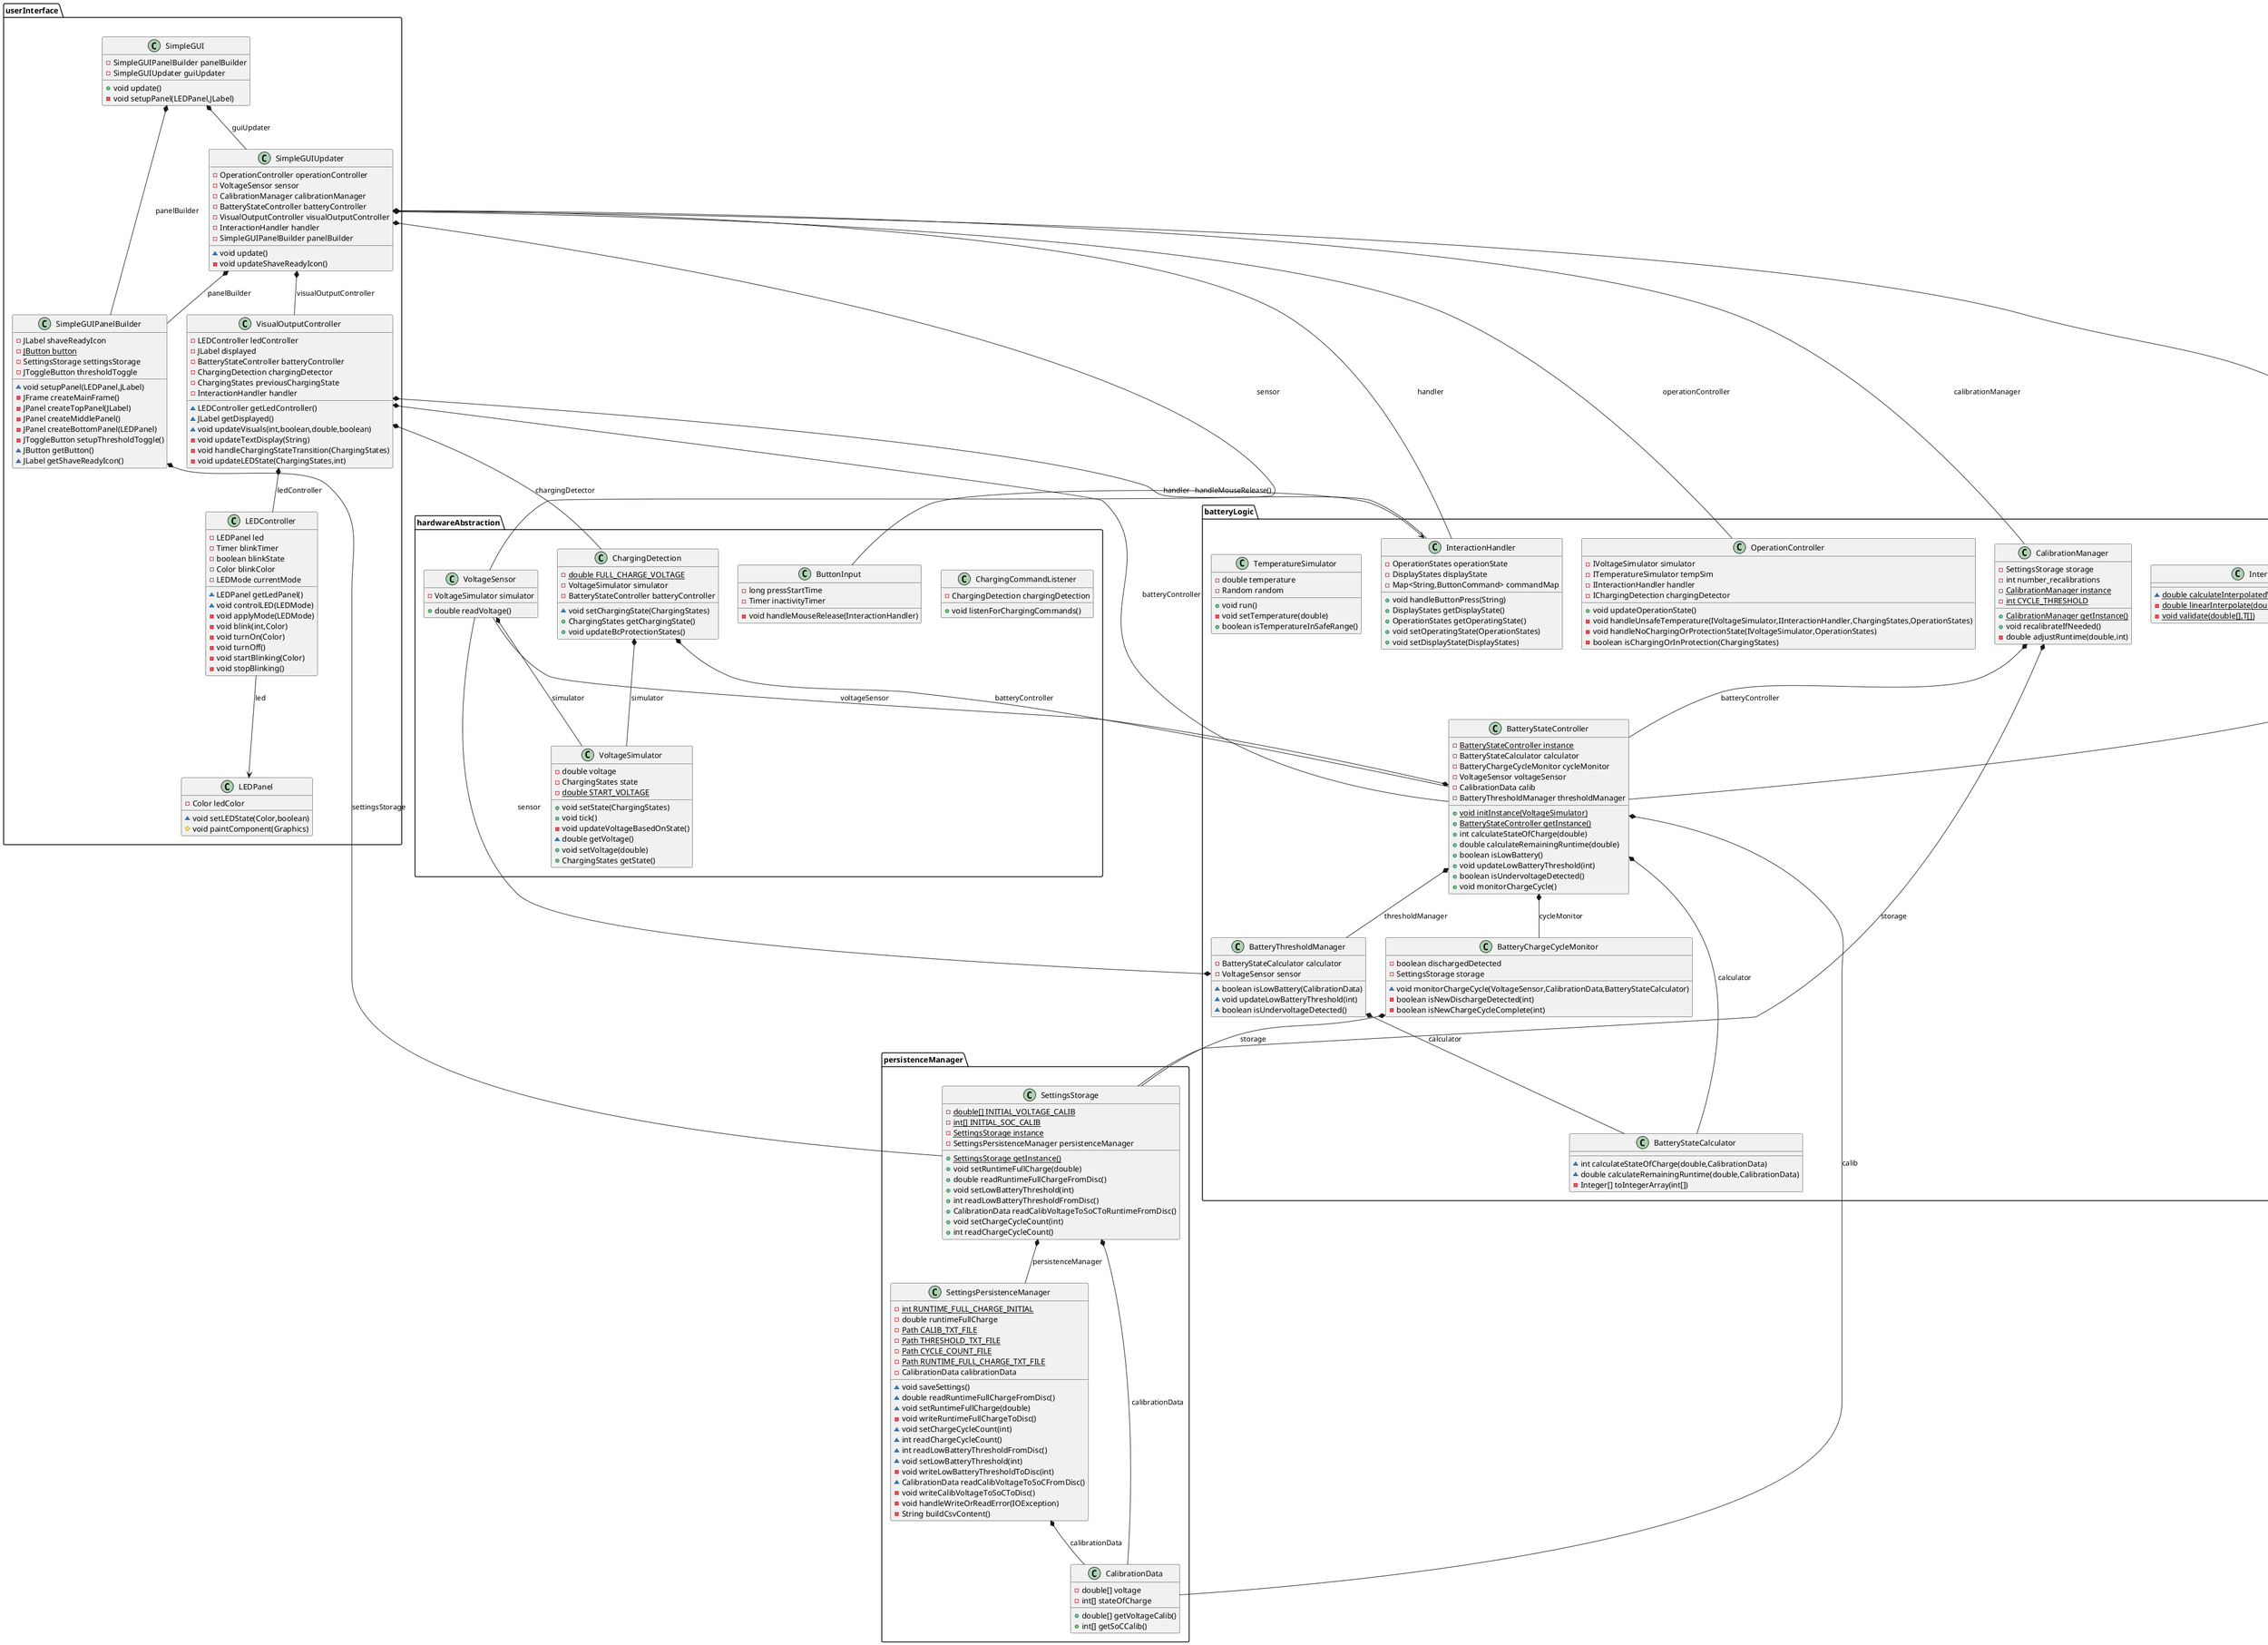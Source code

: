 @startuml
class batteryLogic.InterpolationUtils {
~ {static} double calculateInterpolatedValue(double,double[],T[])
- {static} double linearInterpolate(double,double,double,double,double)
- {static} void validate(double[],T[])
}

class persistenceManager.SettingsStorage {
- {static} double[] INITIAL_VOLTAGE_CALIB
- {static} int[] INITIAL_SOC_CALIB
- {static} SettingsStorage instance
- SettingsPersistenceManager persistenceManager
+ {static} SettingsStorage getInstance()
+ void setRuntimeFullCharge(double)
+ double readRuntimeFullChargeFromDisc()
+ void setLowBatteryThreshold(int)
+ int readLowBatteryThresholdFromDisc()
+ CalibrationData readCalibVoltageToSoCToRuntimeFromDisc()
+ void setChargeCycleCount(int)
+ int readChargeCycleCount()
}


class batteryLogic.OperationController {
- IVoltageSimulator simulator
- ITemperatureSimulator tempSim
- IInteractionHandler handler
- IChargingDetection chargingDetector
+ void updateOperationState()
- void handleUnsafeTemperature(IVoltageSimulator,IInteractionHandler,ChargingStates,OperationStates)
- void handleNoChargingOrProtectionState(IVoltageSimulator,OperationStates)
- boolean isChargingOrInProtection(ChargingStates)
}


class hardwareAbstraction.ChargingCommandListener {
- ChargingDetection chargingDetection
+ void listenForChargingCommands()
}

class batteryLogic.CalibrationManager {
- SettingsStorage storage
- int number_recalibrations
- {static} CalibrationManager instance
- {static} int CYCLE_THRESHOLD
+ {static} CalibrationManager getInstance()
+ void recalibrateIfNeeded()
- double adjustRuntime(double,int)
}

class userInterface.SimpleGUIPanelBuilder {
- JLabel shaveReadyIcon
- {static} JButton button
- SettingsStorage settingsStorage
- JToggleButton thresholdToggle
~ void setupPanel(LEDPanel,JLabel)
- JFrame createMainFrame()
- JPanel createTopPanel(JLabel)
- JPanel createMiddlePanel()
- JPanel createBottomPanel(LEDPanel)
- JToggleButton setupThresholdToggle()
~ JButton getButton()
~ JLabel getShaveReadyIcon()
}


class hardwareAbstraction.VoltageSensor {
- VoltageSimulator simulator
+ double readVoltage()
}


class batteryLogic.InteractionHandler {
- OperationStates operationState
- DisplayStates displayState
- Map<String,ButtonCommand> commandMap
+ void handleButtonPress(String)
+ DisplayStates getDisplayState()
+ OperationStates getOperatingState()
+ void setOperatingState(OperationStates)
+ void setDisplayState(DisplayStates)
}


class userInterface.SimpleGUI {
- SimpleGUIPanelBuilder panelBuilder
- SimpleGUIUpdater guiUpdater
+ void update()
- void setupPanel(LEDPanel,JLabel)
}


class hardwareAbstraction.ButtonInput {
- long pressStartTime
- Timer inactivityTimer
- void handleMouseRelease(InteractionHandler)
}


class userInterface.LEDController {
- LEDPanel led
- Timer blinkTimer
- boolean blinkState
- Color blinkColor
- LEDMode currentMode
~ LEDPanel getLedPanel()
~ void controlLED(LEDMode)
- void applyMode(LEDMode)
- void blink(int,Color)
- void turnOn(Color)
- void turnOff()
- void startBlinking(Color)
- void stopBlinking()
}


class batteryLogic.TemperatureSimulator {
- double temperature
- Random random
+ void run()
- void setTemperature(double)
+ boolean isTemperatureInSafeRange()
}

class persistenceManager.SettingsPersistenceManager {
- {static} int RUNTIME_FULL_CHARGE_INITIAL
- double runtimeFullCharge
- {static} Path CALIB_TXT_FILE
- {static} Path THRESHOLD_TXT_FILE
- {static} Path CYCLE_COUNT_FILE
- {static} Path RUNTIME_FULL_CHARGE_TXT_FILE
- CalibrationData calibrationData
~ void saveSettings()
~ double readRuntimeFullChargeFromDisc()
~ void setRuntimeFullCharge(double)
- void writeRuntimeFullChargeToDisc()
~ void setChargeCycleCount(int)
~ int readChargeCycleCount()
~ int readLowBatteryThresholdFromDisc()
~ void setLowBatteryThreshold(int)
- void writeLowBatteryThresholdToDisc(int)
~ CalibrationData readCalibVoltageToSoCFromDisc()
- void writeCalibVoltageToSoCToDisc()
- void handleWriteOrReadError(IOException)
- String buildCsvContent()
}


class batteryLogic.BatteryThresholdManager {
- BatteryStateCalculator calculator
- VoltageSensor sensor
~ boolean isLowBattery(CalibrationData)
~ void updateLowBatteryThreshold(int)
~ boolean isUndervoltageDetected()
}



class userInterface.VisualOutputController {
- LEDController ledController
- JLabel displayed
- BatteryStateController batteryController
- ChargingDetection chargingDetector
- ChargingStates previousChargingState
- InteractionHandler handler
~ LEDController getLedController()
~ JLabel getDisplayed()
~ void updateVisuals(int,boolean,double,boolean)
- void updateTextDisplay(String)
- void handleChargingStateTransition(ChargingStates)
- void updateLEDState(ChargingStates,int)
}

class userInterface.LEDPanel {
- Color ledColor
~ void setLEDState(Color,boolean)
# void paintComponent(Graphics)
}


class batteryLogic.BatteryStateController {
- {static} BatteryStateController instance
- BatteryStateCalculator calculator
- BatteryChargeCycleMonitor cycleMonitor
- VoltageSensor voltageSensor
- CalibrationData calib
- BatteryThresholdManager thresholdManager
+ {static} void initInstance(VoltageSimulator)
+ {static} BatteryStateController getInstance()
+ int calculateStateOfCharge(double)
+ double calculateRemainingRuntime(double)
+ boolean isLowBattery()
+ void updateLowBatteryThreshold(int)
+ boolean isUndervoltageDetected()
+ void monitorChargeCycle()
}


class hardwareAbstraction.ChargingDetection {
- {static} double FULL_CHARGE_VOLTAGE
- VoltageSimulator simulator
- BatteryStateController batteryController
~ void setChargingState(ChargingStates)
+ ChargingStates getChargingState()
+ void updateBcProtectionStates()
}


class persistenceManager.CalibrationData {
- double[] voltage
- int[] stateOfCharge
+ double[] getVoltageCalib()
+ int[] getSoCCalib()
}

class userInterface.SimpleGUIUpdater {
- OperationController operationController
- VoltageSensor sensor
- CalibrationManager calibrationManager
- BatteryStateController batteryController
- VisualOutputController visualOutputController
- InteractionHandler handler
- SimpleGUIPanelBuilder panelBuilder
~ void update()
- void updateShaveReadyIcon()
}

class batteryLogic.BatteryChargeCycleMonitor {
- boolean dischargedDetected
- SettingsStorage storage
~ void monitorChargeCycle(VoltageSensor,CalibrationData,BatteryStateCalculator)
- boolean isNewDischargeDetected(int)
- boolean isNewChargeCycleComplete(int)
}


class batteryLogic.BatteryStateCalculator {
~ int calculateStateOfCharge(double,CalibrationData)
~ double calculateRemainingRuntime(double,CalibrationData)
- Integer[] toIntegerArray(int[])
}

class hardwareAbstraction.VoltageSimulator {
- double voltage
- ChargingStates state
- {static} double START_VOLTAGE
+ void setState(ChargingStates)
+ void tick()
- void updateVoltageBasedOnState()
~ double getVoltage()
+ void setVoltage(double)
+ ChargingStates getState()
}



userInterface.SimpleGUI *-- userInterface.SimpleGUIPanelBuilder : panelBuilder
userInterface.SimpleGUI *-- userInterface.SimpleGUIUpdater : guiUpdater
userInterface.SimpleGUIUpdater *-- batteryLogic.OperationController : operationController
userInterface.SimpleGUIUpdater *-- hardwareAbstraction.VoltageSensor : sensor
userInterface.SimpleGUIUpdater *-- batteryLogic.CalibrationManager : calibrationManager
userInterface.SimpleGUIUpdater *-- batteryLogic.BatteryStateController : batteryController
userInterface.SimpleGUIUpdater *-- userInterface.VisualOutputController : visualOutputController
userInterface.SimpleGUIUpdater *-- batteryLogic.InteractionHandler : handler
userInterface.SimpleGUIUpdater *-- userInterface.SimpleGUIPanelBuilder : panelBuilder
userInterface.SimpleGUIPanelBuilder *-- persistenceManager.SettingsStorage : settingsStorage
userInterface.VisualOutputController *-- userInterface.LEDController : ledController
userInterface.VisualOutputController *-- batteryLogic.BatteryStateController : batteryController
userInterface.VisualOutputController *-- hardwareAbstraction.ChargingDetection : chargingDetector
userInterface.VisualOutputController *-- batteryLogic.InteractionHandler : handler
batteryLogic.CalibrationManager *-- persistenceManager.SettingsStorage : storage
batteryLogic.CalibrationManager *-- batteryLogic.BatteryStateController : batteryController
batteryLogic.BatteryThresholdManager *-- batteryLogic.BatteryStateCalculator : calculator
batteryLogic.BatteryThresholdManager *-- hardwareAbstraction.VoltageSensor : sensor
batteryLogic.BatteryStateController *-- batteryLogic.BatteryStateCalculator : calculator
batteryLogic.BatteryStateController *-- batteryLogic.BatteryChargeCycleMonitor : cycleMonitor
batteryLogic.BatteryStateController *-- hardwareAbstraction.VoltageSensor : voltageSensor
batteryLogic.BatteryStateController *-- persistenceManager.CalibrationData : calib
batteryLogic.BatteryStateController *-- batteryLogic.BatteryThresholdManager : thresholdManager
batteryLogic.BatteryChargeCycleMonitor *-- persistenceManager.SettingsStorage : storage
hardwareAbstraction.ChargingDetection *-- hardwareAbstraction.VoltageSimulator : simulator
hardwareAbstraction.ChargingDetection *-- batteryLogic.BatteryStateController : batteryController
hardwareAbstraction.VoltageSensor *-- hardwareAbstraction.VoltageSimulator : simulator
persistenceManager.SettingsStorage *-- persistenceManager.SettingsPersistenceManager : persistenceManager
persistenceManager.SettingsStorage *-- persistenceManager.CalibrationData : calibrationData
persistenceManager.SettingsPersistenceManager *-- persistenceManager.CalibrationData : calibrationData

userInterface.LEDController --> userInterface.LEDPanel : led
hardwareAbstraction.ButtonInput --> batteryLogic.InteractionHandler : handleMouseRelease()
@enduml